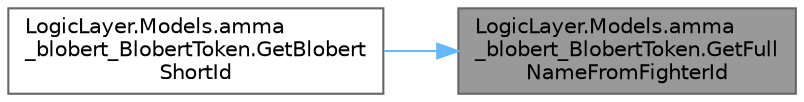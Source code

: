 digraph "LogicLayer.Models.amma_blobert_BlobertToken.GetFullNameFromFighterId"
{
 // LATEX_PDF_SIZE
  bgcolor="transparent";
  edge [fontname=Helvetica,fontsize=10,labelfontname=Helvetica,labelfontsize=10];
  node [fontname=Helvetica,fontsize=10,shape=box,height=0.2,width=0.4];
  rankdir="RL";
  Node1 [id="Node000001",label="LogicLayer.Models.amma\l_blobert_BlobertToken.GetFull\lNameFromFighterId",height=0.2,width=0.4,color="gray40", fillcolor="grey60", style="filled", fontcolor="black",tooltip="Get the full name of each fighter."];
  Node1 -> Node2 [id="edge1_Node000001_Node000002",dir="back",color="steelblue1",style="solid",tooltip=" "];
  Node2 [id="Node000002",label="LogicLayer.Models.amma\l_blobert_BlobertToken.GetBlobert\lShortId",height=0.2,width=0.4,color="grey40", fillcolor="white", style="filled",URL="$class_logic_layer_1_1_models_1_1amma__blobert___blobert_token.html#a96fd8482b249297c59d42c8a0728fa68",tooltip="Retrieves a short identifier for the Blobert."];
}
